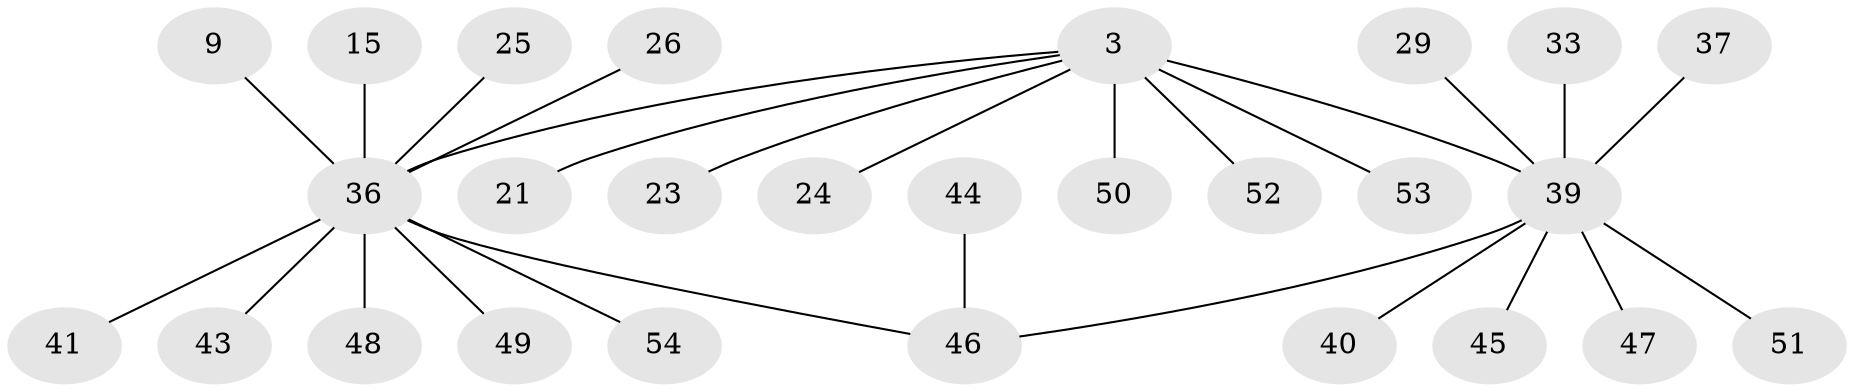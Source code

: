 // original degree distribution, {8: 0.018518518518518517, 7: 0.018518518518518517, 12: 0.018518518518518517, 5: 0.037037037037037035, 4: 0.037037037037037035, 3: 0.12962962962962962, 1: 0.5740740740740741, 9: 0.018518518518518517, 2: 0.14814814814814814}
// Generated by graph-tools (version 1.1) at 2025/46/03/09/25 04:46:48]
// undirected, 27 vertices, 27 edges
graph export_dot {
graph [start="1"]
  node [color=gray90,style=filled];
  3;
  9;
  15;
  21;
  23;
  24;
  25;
  26 [super="+20"];
  29;
  33 [super="+14+27"];
  36 [super="+6+16"];
  37 [super="+34"];
  39 [super="+12+17+35+10"];
  40 [super="+30+38"];
  41;
  43;
  44;
  45;
  46 [super="+42"];
  47;
  48;
  49;
  50;
  51;
  52;
  53;
  54;
  3 -- 21;
  3 -- 23;
  3 -- 24;
  3 -- 50;
  3 -- 52;
  3 -- 53;
  3 -- 36 [weight=2];
  3 -- 39 [weight=3];
  9 -- 36;
  15 -- 36 [weight=2];
  25 -- 36;
  26 -- 36;
  29 -- 39;
  33 -- 39 [weight=3];
  36 -- 48;
  36 -- 49;
  36 -- 54;
  36 -- 43;
  36 -- 41;
  36 -- 46;
  37 -- 39;
  39 -- 40;
  39 -- 45;
  39 -- 47;
  39 -- 51;
  39 -- 46;
  44 -- 46;
}
